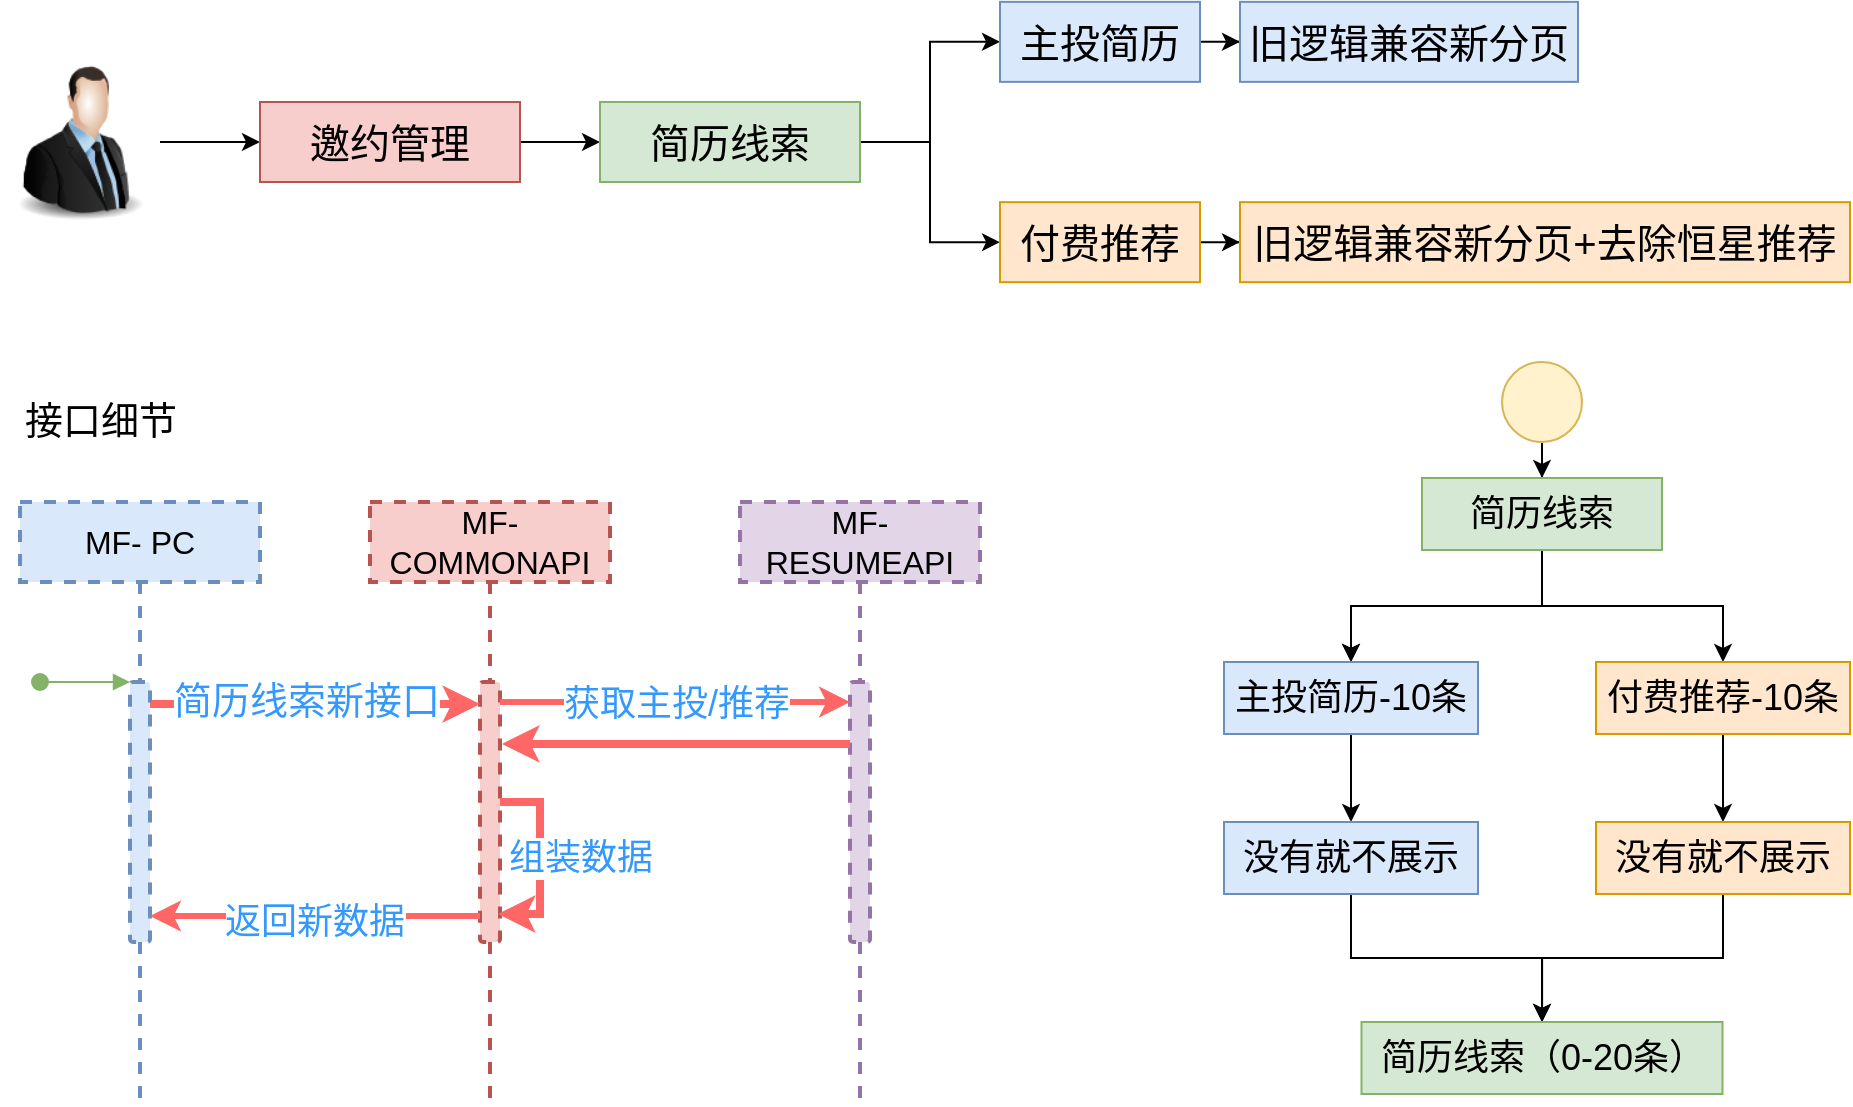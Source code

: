 <mxfile version="22.0.4" type="github">
  <diagram name="第 1 页" id="OrRKJHkGYLy3WlFda9Tv">
    <mxGraphModel dx="1995" dy="1058" grid="0" gridSize="10" guides="1" tooltips="1" connect="1" arrows="1" fold="1" page="0" pageScale="1" pageWidth="827" pageHeight="1169" math="0" shadow="0">
      <root>
        <mxCell id="0" />
        <mxCell id="1" parent="0" />
        <mxCell id="bLLDddUYPioC8cufe7mP-19" style="edgeStyle=orthogonalEdgeStyle;rounded=0;orthogonalLoop=1;jettySize=auto;html=1;entryX=0;entryY=0.5;entryDx=0;entryDy=0;fontSize=19;" edge="1" parent="1" source="bLLDddUYPioC8cufe7mP-20" target="bLLDddUYPioC8cufe7mP-22">
          <mxGeometry relative="1" as="geometry" />
        </mxCell>
        <mxCell id="bLLDddUYPioC8cufe7mP-20" value="" style="image;html=1;image=img/lib/clip_art/people/Suit_Man_128x128.png;fontSize=20;" vertex="1" parent="1">
          <mxGeometry x="-720" y="20" width="80" height="80" as="geometry" />
        </mxCell>
        <mxCell id="bLLDddUYPioC8cufe7mP-21" style="edgeStyle=orthogonalEdgeStyle;rounded=0;orthogonalLoop=1;jettySize=auto;html=1;entryX=0;entryY=0.5;entryDx=0;entryDy=0;fontSize=19;" edge="1" parent="1" source="bLLDddUYPioC8cufe7mP-22" target="bLLDddUYPioC8cufe7mP-26">
          <mxGeometry relative="1" as="geometry" />
        </mxCell>
        <mxCell id="bLLDddUYPioC8cufe7mP-22" value="邀约管理" style="rounded=0;whiteSpace=wrap;html=1;fontSize=20;fillColor=#f8cecc;strokeColor=#b85450;" vertex="1" parent="1">
          <mxGeometry x="-590" y="40" width="130" height="40" as="geometry" />
        </mxCell>
        <mxCell id="bLLDddUYPioC8cufe7mP-23" style="edgeStyle=orthogonalEdgeStyle;rounded=0;orthogonalLoop=1;jettySize=auto;html=1;entryX=0;entryY=0.5;entryDx=0;entryDy=0;fontSize=19;" edge="1" parent="1" source="bLLDddUYPioC8cufe7mP-26" target="bLLDddUYPioC8cufe7mP-28">
          <mxGeometry relative="1" as="geometry" />
        </mxCell>
        <mxCell id="bLLDddUYPioC8cufe7mP-25" style="edgeStyle=orthogonalEdgeStyle;rounded=0;orthogonalLoop=1;jettySize=auto;html=1;entryX=0;entryY=0.5;entryDx=0;entryDy=0;" edge="1" parent="1" source="bLLDddUYPioC8cufe7mP-26" target="bLLDddUYPioC8cufe7mP-32">
          <mxGeometry relative="1" as="geometry" />
        </mxCell>
        <mxCell id="bLLDddUYPioC8cufe7mP-26" value="简历线索" style="rounded=0;whiteSpace=wrap;html=1;fontSize=20;fillColor=#d5e8d4;strokeColor=#82b366;" vertex="1" parent="1">
          <mxGeometry x="-420" y="40" width="130" height="40" as="geometry" />
        </mxCell>
        <mxCell id="bLLDddUYPioC8cufe7mP-27" style="edgeStyle=orthogonalEdgeStyle;rounded=0;orthogonalLoop=1;jettySize=auto;html=1;entryX=0;entryY=0.5;entryDx=0;entryDy=0;" edge="1" parent="1" source="bLLDddUYPioC8cufe7mP-28" target="bLLDddUYPioC8cufe7mP-33">
          <mxGeometry relative="1" as="geometry" />
        </mxCell>
        <mxCell id="bLLDddUYPioC8cufe7mP-28" value="主投简历" style="rounded=0;whiteSpace=wrap;html=1;fontSize=20;fillColor=#dae8fc;strokeColor=#6c8ebf;" vertex="1" parent="1">
          <mxGeometry x="-220" y="-10.07" width="100" height="40" as="geometry" />
        </mxCell>
        <mxCell id="bLLDddUYPioC8cufe7mP-29" style="edgeStyle=orthogonalEdgeStyle;rounded=0;orthogonalLoop=1;jettySize=auto;html=1;entryX=0;entryY=0.5;entryDx=0;entryDy=0;" edge="1" parent="1" target="bLLDddUYPioC8cufe7mP-34">
          <mxGeometry relative="1" as="geometry">
            <mxPoint x="-100" y="60" as="sourcePoint" />
          </mxGeometry>
        </mxCell>
        <mxCell id="bLLDddUYPioC8cufe7mP-31" style="edgeStyle=orthogonalEdgeStyle;rounded=0;orthogonalLoop=1;jettySize=auto;html=1;" edge="1" parent="1" source="bLLDddUYPioC8cufe7mP-32" target="bLLDddUYPioC8cufe7mP-35">
          <mxGeometry relative="1" as="geometry" />
        </mxCell>
        <mxCell id="bLLDddUYPioC8cufe7mP-32" value="付费推荐" style="rounded=0;whiteSpace=wrap;html=1;fontSize=20;fillColor=#ffe6cc;strokeColor=#d79b00;" vertex="1" parent="1">
          <mxGeometry x="-220" y="90.08" width="100" height="40" as="geometry" />
        </mxCell>
        <mxCell id="bLLDddUYPioC8cufe7mP-33" value="旧逻辑兼容新分页" style="rounded=0;whiteSpace=wrap;html=1;fontSize=20;fillColor=#dae8fc;strokeColor=#6c8ebf;" vertex="1" parent="1">
          <mxGeometry x="-100" y="-10.07" width="169" height="40" as="geometry" />
        </mxCell>
        <mxCell id="bLLDddUYPioC8cufe7mP-35" value="旧逻辑兼容新分页+去除恒星推荐" style="rounded=0;whiteSpace=wrap;html=1;fontSize=20;fillColor=#ffe6cc;strokeColor=#d79b00;" vertex="1" parent="1">
          <mxGeometry x="-100" y="90.08" width="305" height="40" as="geometry" />
        </mxCell>
        <mxCell id="bLLDddUYPioC8cufe7mP-36" value="MF- PC" style="shape=umlLifeline;perimeter=lifelinePerimeter;whiteSpace=wrap;html=1;container=0;collapsible=0;recursiveResize=0;outlineConnect=0;rounded=0;fontFamily=Helvetica;fontSize=16;strokeColor=#6c8ebf;fillColor=#DAE8FC;labelBackgroundColor=none;labelBorderColor=none;dashed=1;strokeWidth=2;" vertex="1" parent="1">
          <mxGeometry x="-710" y="240" width="120" height="300" as="geometry" />
        </mxCell>
        <mxCell id="bLLDddUYPioC8cufe7mP-37" value="MF-COMMONAPI" style="shape=umlLifeline;perimeter=lifelinePerimeter;whiteSpace=wrap;html=1;container=1;collapsible=0;recursiveResize=0;outlineConnect=0;rounded=0;fontFamily=Helvetica;fontSize=16;strokeColor=#b85450;fillColor=#f8cecc;labelBackgroundColor=none;labelBorderColor=none;dashed=1;strokeWidth=2;" vertex="1" parent="1">
          <mxGeometry x="-535" y="240" width="120" height="300" as="geometry" />
        </mxCell>
        <mxCell id="bLLDddUYPioC8cufe7mP-38" value="" style="html=1;points=[];perimeter=orthogonalPerimeter;rounded=1;fontFamily=Helvetica;fontSize=19;strokeColor=#b85450;fillColor=#f8cecc;labelBackgroundColor=none;labelBorderColor=none;dashed=1;strokeWidth=2;" vertex="1" parent="bLLDddUYPioC8cufe7mP-37">
          <mxGeometry x="55" y="90" width="10" height="130" as="geometry" />
        </mxCell>
        <mxCell id="bLLDddUYPioC8cufe7mP-58" style="edgeStyle=orthogonalEdgeStyle;rounded=0;orthogonalLoop=1;jettySize=auto;html=1;entryX=0.9;entryY=0.892;entryDx=0;entryDy=0;entryPerimeter=0;strokeColor=#FF6666;strokeWidth=4;" edge="1" parent="bLLDddUYPioC8cufe7mP-37" source="bLLDddUYPioC8cufe7mP-38" target="bLLDddUYPioC8cufe7mP-38">
          <mxGeometry relative="1" as="geometry">
            <Array as="points">
              <mxPoint x="85" y="150" />
              <mxPoint x="85" y="206" />
            </Array>
          </mxGeometry>
        </mxCell>
        <mxCell id="bLLDddUYPioC8cufe7mP-59" value="组装数据" style="edgeLabel;html=1;align=center;verticalAlign=middle;resizable=0;points=[];fontColor=#3399FF;fontSize=18;" vertex="1" connectable="0" parent="bLLDddUYPioC8cufe7mP-58">
          <mxGeometry x="-0.01" relative="1" as="geometry">
            <mxPoint x="20" as="offset" />
          </mxGeometry>
        </mxCell>
        <mxCell id="bLLDddUYPioC8cufe7mP-39" style="edgeStyle=orthogonalEdgeStyle;rounded=0;orthogonalLoop=1;jettySize=auto;html=1;entryX=0;entryY=0.085;entryDx=0;entryDy=0;entryPerimeter=0;fontSize=24;fillColor=#f8cecc;strokeColor=#FF6666;fontColor=#FFB366;strokeWidth=4;" edge="1" parent="1" source="bLLDddUYPioC8cufe7mP-43" target="bLLDddUYPioC8cufe7mP-38">
          <mxGeometry relative="1" as="geometry">
            <Array as="points">
              <mxPoint x="-600" y="341" />
              <mxPoint x="-600" y="341" />
            </Array>
          </mxGeometry>
        </mxCell>
        <mxCell id="bLLDddUYPioC8cufe7mP-40" value="简历线索新接口" style="edgeLabel;html=1;align=center;verticalAlign=middle;resizable=0;points=[];fontSize=19;fontColor=#3399FF;" vertex="1" connectable="0" parent="bLLDddUYPioC8cufe7mP-39">
          <mxGeometry x="-0.053" y="1" relative="1" as="geometry">
            <mxPoint as="offset" />
          </mxGeometry>
        </mxCell>
        <mxCell id="bLLDddUYPioC8cufe7mP-43" value="" style="html=1;points=[];perimeter=orthogonalPerimeter;rounded=1;fontFamily=Helvetica;fontSize=19;strokeColor=#6c8ebf;fillColor=#dae8fc;labelBackgroundColor=#D5E8D4;labelBorderColor=none;dashed=1;strokeWidth=2;" vertex="1" parent="1">
          <mxGeometry x="-655" y="330" width="10" height="130" as="geometry" />
        </mxCell>
        <mxCell id="bLLDddUYPioC8cufe7mP-44" value="" style="html=1;verticalAlign=bottom;startArrow=oval;endArrow=block;startSize=8;rounded=0;fontFamily=Helvetica;fontSize=19;fontColor=default;fillColor=#d5e8d4;strokeColor=#82b366;" edge="1" parent="1" target="bLLDddUYPioC8cufe7mP-43">
          <mxGeometry x="-0.111" y="10" relative="1" as="geometry">
            <mxPoint x="-700" y="330" as="sourcePoint" />
            <mxPoint as="offset" />
          </mxGeometry>
        </mxCell>
        <mxCell id="bLLDddUYPioC8cufe7mP-45" value="接口细节" style="text;html=1;align=center;verticalAlign=middle;resizable=0;points=[];autosize=1;strokeColor=none;fillColor=none;fontSize=19;" vertex="1" parent="1">
          <mxGeometry x="-720" y="180" width="100" height="40" as="geometry" />
        </mxCell>
        <mxCell id="bLLDddUYPioC8cufe7mP-47" value="MF-RESUMEAPI" style="shape=umlLifeline;perimeter=lifelinePerimeter;whiteSpace=wrap;html=1;container=1;collapsible=0;recursiveResize=0;outlineConnect=0;rounded=0;fontFamily=Helvetica;fontSize=16;strokeColor=#9673a6;fillColor=#e1d5e7;labelBackgroundColor=none;labelBorderColor=none;dashed=1;strokeWidth=2;" vertex="1" parent="1">
          <mxGeometry x="-350" y="240" width="120" height="300" as="geometry" />
        </mxCell>
        <mxCell id="bLLDddUYPioC8cufe7mP-48" value="" style="html=1;points=[];perimeter=orthogonalPerimeter;rounded=1;fontFamily=Helvetica;fontSize=19;strokeColor=#9673a6;fillColor=#e1d5e7;labelBackgroundColor=none;labelBorderColor=none;dashed=1;strokeWidth=2;" vertex="1" parent="bLLDddUYPioC8cufe7mP-47">
          <mxGeometry x="55" y="90" width="10" height="130" as="geometry" />
        </mxCell>
        <mxCell id="bLLDddUYPioC8cufe7mP-50" style="edgeStyle=orthogonalEdgeStyle;rounded=0;orthogonalLoop=1;jettySize=auto;html=1;entryX=0;entryY=0.077;entryDx=0;entryDy=0;entryPerimeter=0;strokeColor=#FF6666;strokeWidth=3;" edge="1" parent="1" source="bLLDddUYPioC8cufe7mP-38" target="bLLDddUYPioC8cufe7mP-48">
          <mxGeometry relative="1" as="geometry">
            <Array as="points">
              <mxPoint x="-420" y="340" />
              <mxPoint x="-420" y="340" />
            </Array>
          </mxGeometry>
        </mxCell>
        <mxCell id="bLLDddUYPioC8cufe7mP-51" value="获取主投/推荐" style="edgeLabel;html=1;align=center;verticalAlign=middle;resizable=0;points=[];fontColor=#3399FF;fontSize=18;fontStyle=0" vertex="1" connectable="0" parent="bLLDddUYPioC8cufe7mP-50">
          <mxGeometry x="0.006" y="-1" relative="1" as="geometry">
            <mxPoint as="offset" />
          </mxGeometry>
        </mxCell>
        <mxCell id="bLLDddUYPioC8cufe7mP-52" style="edgeStyle=orthogonalEdgeStyle;rounded=0;orthogonalLoop=1;jettySize=auto;html=1;entryX=1.1;entryY=0.238;entryDx=0;entryDy=0;entryPerimeter=0;strokeColor=#FF6666;strokeWidth=4;" edge="1" parent="1" source="bLLDddUYPioC8cufe7mP-48" target="bLLDddUYPioC8cufe7mP-38">
          <mxGeometry relative="1" as="geometry">
            <Array as="points">
              <mxPoint x="-330" y="361" />
              <mxPoint x="-330" y="361" />
            </Array>
          </mxGeometry>
        </mxCell>
        <mxCell id="bLLDddUYPioC8cufe7mP-61" style="edgeStyle=orthogonalEdgeStyle;rounded=0;orthogonalLoop=1;jettySize=auto;html=1;entryX=1;entryY=0.9;entryDx=0;entryDy=0;entryPerimeter=0;strokeColor=#FF6666;strokeWidth=3;" edge="1" parent="1" source="bLLDddUYPioC8cufe7mP-38" target="bLLDddUYPioC8cufe7mP-43">
          <mxGeometry relative="1" as="geometry">
            <Array as="points">
              <mxPoint x="-520" y="447" />
              <mxPoint x="-520" y="447" />
            </Array>
          </mxGeometry>
        </mxCell>
        <mxCell id="bLLDddUYPioC8cufe7mP-62" value="返回新数据" style="edgeLabel;html=1;align=center;verticalAlign=middle;resizable=0;points=[];fontColor=#3399FF;fontSize=18;" vertex="1" connectable="0" parent="bLLDddUYPioC8cufe7mP-61">
          <mxGeometry x="0.006" y="3" relative="1" as="geometry">
            <mxPoint as="offset" />
          </mxGeometry>
        </mxCell>
        <mxCell id="bLLDddUYPioC8cufe7mP-67" value="" style="edgeStyle=orthogonalEdgeStyle;rounded=0;orthogonalLoop=1;jettySize=auto;html=1;" edge="1" parent="1" source="bLLDddUYPioC8cufe7mP-63" target="bLLDddUYPioC8cufe7mP-66">
          <mxGeometry relative="1" as="geometry" />
        </mxCell>
        <mxCell id="bLLDddUYPioC8cufe7mP-63" value="" style="ellipse;whiteSpace=wrap;html=1;aspect=fixed;fillColor=#fff2cc;strokeColor=#d6b656;" vertex="1" parent="1">
          <mxGeometry x="31" y="170" width="40" height="40" as="geometry" />
        </mxCell>
        <mxCell id="bLLDddUYPioC8cufe7mP-69" value="" style="edgeStyle=orthogonalEdgeStyle;rounded=0;orthogonalLoop=1;jettySize=auto;html=1;" edge="1" parent="1" source="bLLDddUYPioC8cufe7mP-66" target="bLLDddUYPioC8cufe7mP-68">
          <mxGeometry relative="1" as="geometry" />
        </mxCell>
        <mxCell id="bLLDddUYPioC8cufe7mP-70" value="" style="edgeStyle=orthogonalEdgeStyle;rounded=0;orthogonalLoop=1;jettySize=auto;html=1;" edge="1" parent="1" source="bLLDddUYPioC8cufe7mP-66" target="bLLDddUYPioC8cufe7mP-68">
          <mxGeometry relative="1" as="geometry" />
        </mxCell>
        <mxCell id="bLLDddUYPioC8cufe7mP-73" style="edgeStyle=orthogonalEdgeStyle;rounded=0;orthogonalLoop=1;jettySize=auto;html=1;entryX=0.5;entryY=0;entryDx=0;entryDy=0;" edge="1" parent="1" source="bLLDddUYPioC8cufe7mP-66" target="bLLDddUYPioC8cufe7mP-72">
          <mxGeometry relative="1" as="geometry" />
        </mxCell>
        <mxCell id="bLLDddUYPioC8cufe7mP-66" value="简历线索" style="whiteSpace=wrap;html=1;fontSize=18;fillColor=#d5e8d4;strokeColor=#82b366;" vertex="1" parent="1">
          <mxGeometry x="-9" y="228" width="120" height="36" as="geometry" />
        </mxCell>
        <mxCell id="bLLDddUYPioC8cufe7mP-75" value="" style="edgeStyle=orthogonalEdgeStyle;rounded=0;orthogonalLoop=1;jettySize=auto;html=1;" edge="1" parent="1" source="bLLDddUYPioC8cufe7mP-68" target="bLLDddUYPioC8cufe7mP-74">
          <mxGeometry relative="1" as="geometry" />
        </mxCell>
        <mxCell id="bLLDddUYPioC8cufe7mP-68" value="主投简历-10条" style="whiteSpace=wrap;html=1;fontSize=18;fillColor=#dae8fc;strokeColor=#6c8ebf;" vertex="1" parent="1">
          <mxGeometry x="-108" y="320" width="127" height="36" as="geometry" />
        </mxCell>
        <mxCell id="bLLDddUYPioC8cufe7mP-77" value="" style="edgeStyle=orthogonalEdgeStyle;rounded=0;orthogonalLoop=1;jettySize=auto;html=1;" edge="1" parent="1" source="bLLDddUYPioC8cufe7mP-72" target="bLLDddUYPioC8cufe7mP-76">
          <mxGeometry relative="1" as="geometry" />
        </mxCell>
        <mxCell id="bLLDddUYPioC8cufe7mP-72" value="付费推荐-10条" style="whiteSpace=wrap;html=1;fontSize=18;fillColor=#ffe6cc;strokeColor=#d79b00;" vertex="1" parent="1">
          <mxGeometry x="78" y="320" width="127" height="36" as="geometry" />
        </mxCell>
        <mxCell id="bLLDddUYPioC8cufe7mP-79" value="" style="edgeStyle=orthogonalEdgeStyle;rounded=0;orthogonalLoop=1;jettySize=auto;html=1;" edge="1" parent="1" source="bLLDddUYPioC8cufe7mP-74" target="bLLDddUYPioC8cufe7mP-78">
          <mxGeometry relative="1" as="geometry" />
        </mxCell>
        <mxCell id="bLLDddUYPioC8cufe7mP-74" value="没有就不展示" style="whiteSpace=wrap;html=1;fontSize=18;fillColor=#dae8fc;strokeColor=#6c8ebf;" vertex="1" parent="1">
          <mxGeometry x="-108" y="400" width="127" height="36" as="geometry" />
        </mxCell>
        <mxCell id="bLLDddUYPioC8cufe7mP-80" style="edgeStyle=orthogonalEdgeStyle;rounded=0;orthogonalLoop=1;jettySize=auto;html=1;entryX=0.5;entryY=0;entryDx=0;entryDy=0;" edge="1" parent="1" source="bLLDddUYPioC8cufe7mP-76" target="bLLDddUYPioC8cufe7mP-78">
          <mxGeometry relative="1" as="geometry" />
        </mxCell>
        <mxCell id="bLLDddUYPioC8cufe7mP-76" value="没有就不展示" style="whiteSpace=wrap;html=1;fontSize=18;fillColor=#ffe6cc;strokeColor=#d79b00;" vertex="1" parent="1">
          <mxGeometry x="78" y="400" width="127" height="36" as="geometry" />
        </mxCell>
        <mxCell id="bLLDddUYPioC8cufe7mP-78" value="简历线索（0-20条）" style="whiteSpace=wrap;html=1;fontSize=18;fillColor=#d5e8d4;strokeColor=#82b366;" vertex="1" parent="1">
          <mxGeometry x="-39.25" y="500" width="180.5" height="36" as="geometry" />
        </mxCell>
      </root>
    </mxGraphModel>
  </diagram>
</mxfile>
